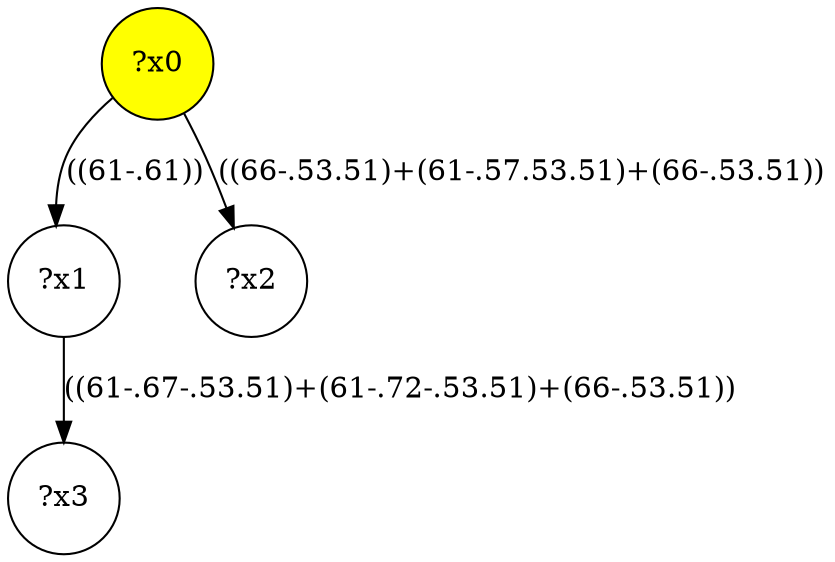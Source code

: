 digraph g {
	x0 [fillcolor="yellow", style="filled," shape=circle, label="?x0"];
	x1 [shape=circle, label="?x1"];
	x0 -> x1 [label="((61-.61))"];
	x2 [shape=circle, label="?x2"];
	x0 -> x2 [label="((66-.53.51)+(61-.57.53.51)+(66-.53.51))"];
	x3 [shape=circle, label="?x3"];
	x1 -> x3 [label="((61-.67-.53.51)+(61-.72-.53.51)+(66-.53.51))"];
}
